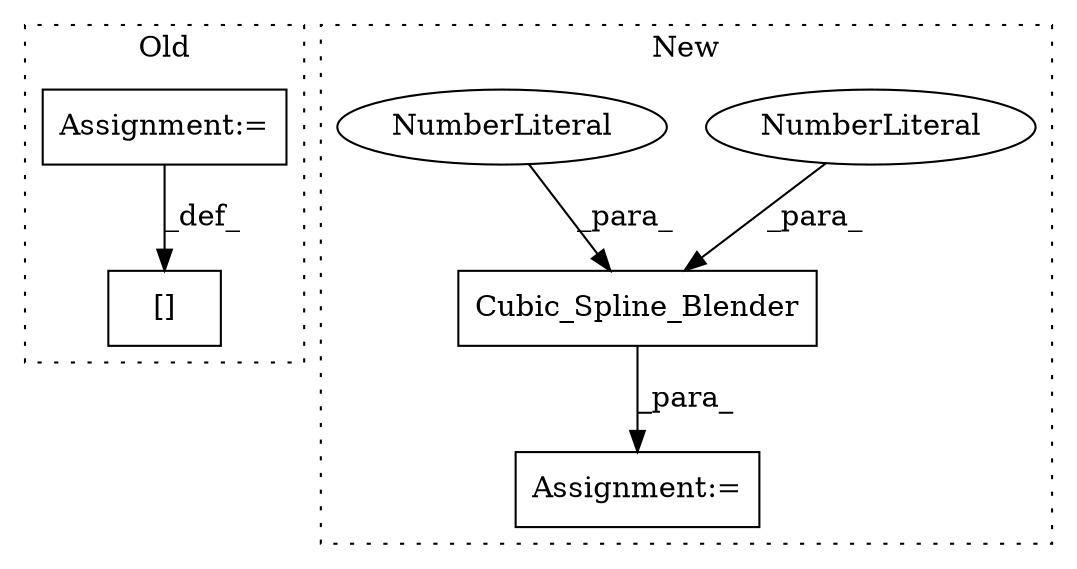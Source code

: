 digraph G {
subgraph cluster0 {
1 [label="[]" a="2" s="1634,1640" l="4,1" shape="box"];
6 [label="Assignment:=" a="7" s="1641" l="1" shape="box"];
label = "Old";
style="dotted";
}
subgraph cluster1 {
2 [label="Cubic_Spline_Blender" a="32" s="2103,2130" l="21,1" shape="box"];
3 [label="NumberLiteral" a="34" s="2126" l="4" shape="ellipse"];
4 [label="NumberLiteral" a="34" s="2124" l="1" shape="ellipse"];
5 [label="Assignment:=" a="7" s="2270" l="1" shape="box"];
label = "New";
style="dotted";
}
2 -> 5 [label="_para_"];
3 -> 2 [label="_para_"];
4 -> 2 [label="_para_"];
6 -> 1 [label="_def_"];
}